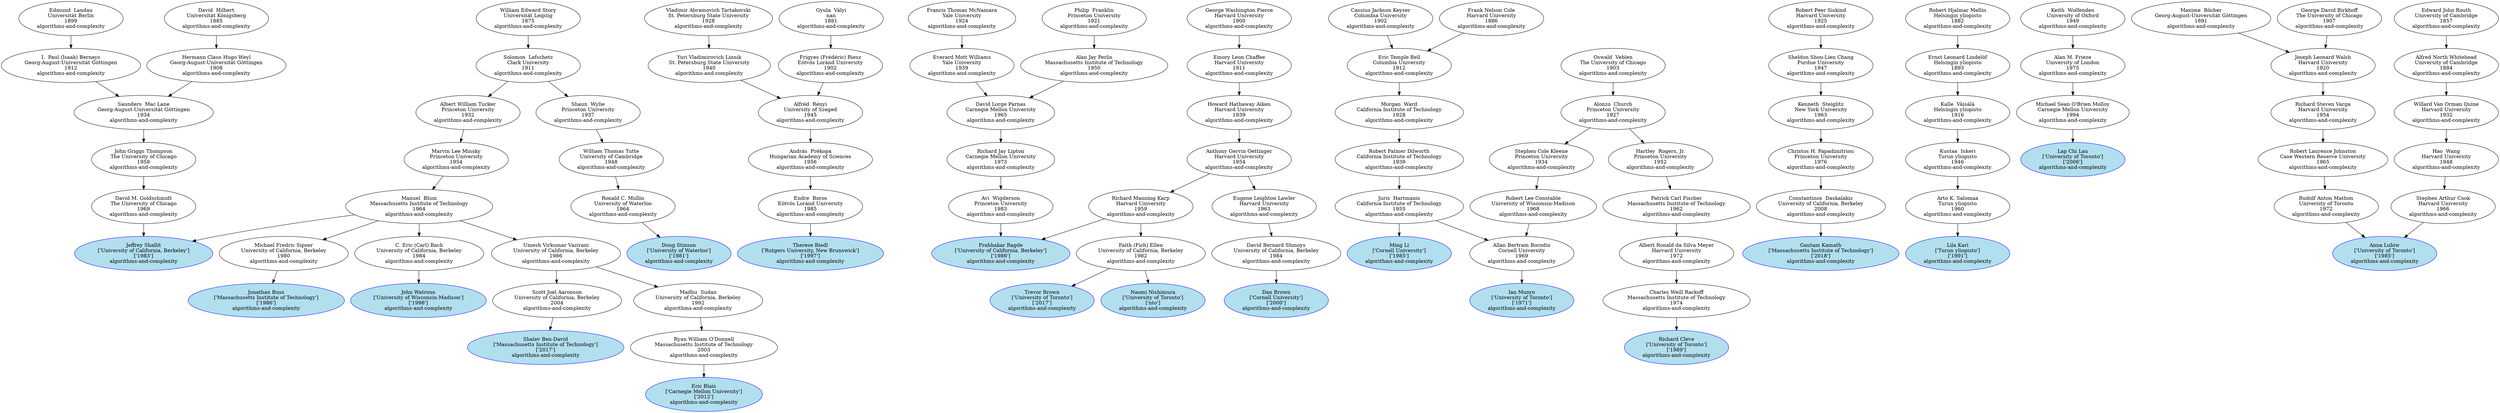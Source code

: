 digraph "Academic Genealogy for algorithms-and-complexity" {
	251553 [label="Shalev Ben-David
['Massachusetts Institute of Technology']
['2017']
algorithms-and-complexity" color=blue fillcolor=lightblue2 style=filled]
	96437 [label="Therese Biedl
['Rutgers University, New Brunswick']
['1997']
algorithms-and-complexity" color=blue fillcolor=lightblue2 style=filled]
	162538 [label="Eric Blais
['Carnegie Mellon University']
['2012']
algorithms-and-complexity" color=blue fillcolor=lightblue2 style=filled]
	45379 [label="Dan Brown
['Cornell University']
['2000']
algorithms-and-complexity" color=blue fillcolor=lightblue2 style=filled]
	252543 [label="Trevor Brown
['University of Toronto']
['2017']
algorithms-and-complexity" color=blue fillcolor=lightblue2 style=filled]
	65073 [label="Jonathan Buss
['Massachusetts Institute of Technology']
['1986']
algorithms-and-complexity" color=blue fillcolor=lightblue2 style=filled]
	81270 [label="Richard Cleve
['University of Toronto']
['1989']
algorithms-and-complexity" color=blue fillcolor=lightblue2 style=filled]
	264772 [label="Gautam Kamath
['Massachusetts Institute of Technology']
['2018']
algorithms-and-complexity" color=blue fillcolor=lightblue2 style=filled]
	20521 [label="Lila Kari
['Turun yliopisto']
['1991']
algorithms-and-complexity" color=blue fillcolor=lightblue2 style=filled]
	141559 [label="Lap Chi Lau
['University of Toronto']
['2006']
algorithms-and-complexity" color=blue fillcolor=lightblue2 style=filled]
	94793 [label="Ming Li
['Cornell University']
['1985']
algorithms-and-complexity" color=blue fillcolor=lightblue2 style=filled]
	65035 [label="Anna Lubiw
['University of Toronto']
['1985']
algorithms-and-complexity" color=blue fillcolor=lightblue2 style=filled]
	65036 [label="Ian Munro
['University of Toronto']
['1971']
algorithms-and-complexity" color=blue fillcolor=lightblue2 style=filled]
	66900 [label="Naomi Nishimura
['University of Toronto']
['nto']
algorithms-and-complexity" color=blue fillcolor=lightblue2 style=filled]
	66895 [label="Prabhakar Ragde
['University of California, Berkeley']
['1986']
algorithms-and-complexity" color=blue fillcolor=lightblue2 style=filled]
	31748 [label="Jeffrey Shallit
['University of California, Berkeley']
['1983']
algorithms-and-complexity" color=blue fillcolor=lightblue2 style=filled]
	33044 [label="Doug Stinson
['University of Waterloo']
['1981']
algorithms-and-complexity" color=blue fillcolor=lightblue2 style=filled]
	75330 [label="John Watrous
['University of Wisconsin-Madison']
['1998']
algorithms-and-complexity" color=blue fillcolor=lightblue2 style=filled]
	109495 [label="Scott Joel Aaronson
University of California, Berkeley
2004
algorithms-and-complexity"]
	96436 [label="Endre  Boros
Eötvös Loránd University
1985
algorithms-and-complexity"]
	76794 [label="Ryan William O'Donnell
Massachusetts Institute of Technology
2003
algorithms-and-complexity"]
	36705 [label="David Bernard Shmoys
University of California, Berkeley
1984
algorithms-and-complexity"]
	67145 [label="Faith (Fich) Ellen
University of California, Berkeley
1982
algorithms-and-complexity"]
	64971 [label="Michael Fredric Sipser
University of California, Berkeley
1980
algorithms-and-complexity"]
	81229 [label="Charles Weill Rackoff
Massachusetts Institute of Technology
1974
algorithms-and-complexity"]
	139732 [label="Constantinos  Daskalakis
University of California, Berkeley
2008
algorithms-and-complexity"]
	20493 [label="Arto K. Salomaa
Turun yliopisto
1960
algorithms-and-complexity"]
	40420 [label="Michael Sean O'Brien Molloy
Carnegie Mellon University
1994
algorithms-and-complexity"]
	10404 [label="Juris  Hartmanis
California Institute of Technology
1955
algorithms-and-complexity"]
	16108 [label="Rudolf Anton Mathon
University of Toronto
1972
algorithms-and-complexity"]
	14011 [label="Stephen Arthur Cook
Harvard University
1966
algorithms-and-complexity"]
	42043 [label="Allan Bertram Borodin
Cornell University
1969
algorithms-and-complexity"]
	82100 [label="Avi  Wigderson
Princeton University
1983
algorithms-and-complexity"]
	25275 [label="Richard Manning Karp
Harvard University
1959
algorithms-and-complexity"]
	13373 [label="Manuel  Blum
Massachusetts Institute of Technology
1964
algorithms-and-complexity"]
	6595 [label="David M. Goldschmidt
The University of Chicago
1969
algorithms-and-complexity"]
	33040 [label="Ronald C. Mullin
University of Waterloo
1964
algorithms-and-complexity"]
	11563 [label="C. Eric (Carl) Bach
University of California, Berkeley
1984
algorithms-and-complexity"]
	38686 [label="Umesh Virkumar Vazirani
University of California, Berkeley
1986
algorithms-and-complexity"]
	34817 [label="András  Prékopa
Hungarian Academy of Sciences
1956
algorithms-and-complexity"]
	72850 [label="Madhu  Sudan
University of California, Berkeley
1992
algorithms-and-complexity"]
	25276 [label="Eugene Leighton Lawler
Harvard University
1963
algorithms-and-complexity"]
	25184 [label="Albert Ronald da Silva Meyer
Harvard University
1972
algorithms-and-complexity"]
	46289 [label="Christos H. Papadimitriou
Princeton University
1976
algorithms-and-complexity"]
	20538 [label="Kustaa  Inkeri
Turun yliopisto
1946
algorithms-and-complexity"]
	40794 [label="Alan M. Frieze
University of London
1975
algorithms-and-complexity"]
	10395 [label="Robert Palmer Dilworth
California Institute of Technology
1939
algorithms-and-complexity"]
	44303 [label="Robert Laurence Johnston
Case Western Reserve University
1965
algorithms-and-complexity"]
	29869 [label="Hao  Wang
Harvard University
1948
algorithms-and-complexity"]
	9041 [label="Robert Lee Constable
University of Wisconsin-Madison
1968
algorithms-and-complexity"]
	69524 [label="Richard Jay Lipton
Carnegie Mellon University
1973
algorithms-and-complexity"]
	13305 [label="Anthony Gervin Oettinger
Harvard University
1954
algorithms-and-complexity"]
	6869 [label="Marvin Lee Minsky
Princeton University
1954
algorithms-and-complexity"]
	6488 [label="John Griggs Thompson
The University of Chicago
1959
algorithms-and-complexity"]
	15096 [label="William Thomas Tutte
University of Cambridge
1948
algorithms-and-complexity"]
	51155 [label="Alfréd  Rényi
University of Szeged
1945
algorithms-and-complexity"]
	13297 [label="Patrick Carl Fischer
Massachusetts Institute of Technology
1962
algorithms-and-complexity"]
	82018 [label="Kenneth  Steiglitz
New York University
1963
algorithms-and-complexity"]
	19460 [label="Kalle  Väisälä
Helsingin yliopisto
1916
algorithms-and-complexity"]
	76964 [label="Keith  Wolfenden
University of Oxford
1949
algorithms-and-complexity"]
	10385 [label="Morgan  Ward
California Institute of Technology
1928
algorithms-and-complexity"]
	2675 [label="Richard Steven Varga
Harvard University
1954
algorithms-and-complexity"]
	73831 [label="Willard Van Orman Quine
Harvard University
1932
algorithms-and-complexity"]
	8012 [label="Stephen Cole Kleene
Princeton University
1934
algorithms-and-complexity"]
	86340 [label="David Lorge Parnas
Carnegie Mellon University
1965
algorithms-and-complexity"]
	18953 [label="Howard Hathaway Aiken
Harvard University
1939
algorithms-and-complexity"]
	8581 [label="Albert William Tucker
Princeton University
1932
algorithms-and-complexity"]
	834 [label="Saunders  Mac Lane
Georg-August-Universität Göttingen
1934
algorithms-and-complexity"]
	1406 [label="Shaun  Wylie
Princeton University
1937
algorithms-and-complexity"]
	44401 [label="Yuri Vladimirovich Linnik
St. Petersburg State University
1940
algorithms-and-complexity"]
	11321 [label="Frigyes (Frédéric) Riesz
Eötvös Loránd University
1902
algorithms-and-complexity"]
	8021 [label="Hartley  Rogers, Jr.
Princeton University
1952
algorithms-and-complexity"]
	98916 [label="Sheldon Shou-Lien Chang
Purdue University
1947
algorithms-and-complexity"]
	782 [label="Ernst Leonard Lindelöf
Helsingin yliopisto
1893
algorithms-and-complexity"]
	7868 [label="Eric Temple Bell
Columbia University
1912
algorithms-and-complexity"]
	4929 [label="Joseph Leonard Walsh
Harvard University
1920
algorithms-and-complexity"]
	78732 [label="Alfred North Whitehead
University of Cambridge
1884
algorithms-and-complexity"]
	8011 [label="Alonzo  Church
Princeton University
1927
algorithms-and-complexity"]
	90571 [label="Everard Mott Williams
Yale University
1939
algorithms-and-complexity"]
	13112 [label="Alan Jay Perlis
Massachusetts Institute of Technology
1950
algorithms-and-complexity"]
	25248 [label="Emory Leon Chaffee
Harvard University
1911
algorithms-and-complexity"]
	7461 [label="Solomon  Lefschetz
Clark University
1911
algorithms-and-complexity"]
	7863 [label="I.  Paul (Isaak) Bernays
Georg-August-Universität Göttingen
1912
algorithms-and-complexity"]
	7373 [label="Hermann Claus Hugo Weyl
Georg-August-Universität Göttingen
1908
algorithms-and-complexity"]
	83078 [label="Vladimir Abramovich Tartakovski
St. Petersburg State University
1928
algorithms-and-complexity"]
	107016 [label="Gyula  Vályi
nan
1881
algorithms-and-complexity"]
	111345 [label="Robert Peer Siskind
Harvard University
1925
algorithms-and-complexity"]
	143865 [label="Robert Hjalmar Mellin
Helsingin yliopisto
1882
algorithms-and-complexity"]
	37346 [label="Cassius Jackson Keyser
Columbia University
1902
algorithms-and-complexity"]
	7611 [label="Frank Nelson Cole
Harvard University
1886
algorithms-and-complexity"]
	7431 [label="Maxime  Bôcher
Georg-August-Universität Göttingen
1891
algorithms-and-complexity"]
	5879 [label="George David Birkhoff
The University of Chicago
1907
algorithms-and-complexity"]
	101929 [label="Edward John Routh
University of Cambridge
1857
algorithms-and-complexity"]
	805 [label="Oswald  Veblen
The University of Chicago
1903
algorithms-and-complexity"]
	252402 [label="Francis Thomas McNamara
Yale University
1924
algorithms-and-complexity"]
	1488 [label="Philip  Franklin
Princeton University
1921
algorithms-and-complexity"]
	141987 [label="George Washington Pierce
Harvard University
1900
algorithms-and-complexity"]
	7451 [label="William Edward Story
Universität Leipzig
1875
algorithms-and-complexity"]
	7862 [label="Edmund  Landau
Universität Berlin
1899
algorithms-and-complexity"]
	7298 [label="David  Hilbert
Universität Königsberg
1885
algorithms-and-complexity"]
	109495 -> 251553
	96436 -> 96437
	76794 -> 162538
	36705 -> 45379
	67145 -> 252543
	64971 -> 65073
	81229 -> 81270
	139732 -> 264772
	20493 -> 20521
	40420 -> 141559
	10404 -> 94793
	16108 -> 65035
	14011 -> 65035
	42043 -> 65036
	67145 -> 66900
	82100 -> 66895
	25275 -> 66895
	13373 -> 31748
	6595 -> 31748
	33040 -> 33044
	11563 -> 75330
	38686 -> 109495
	34817 -> 96436
	72850 -> 76794
	25276 -> 36705
	25275 -> 67145
	13373 -> 64971
	25184 -> 81229
	46289 -> 139732
	20538 -> 20493
	40794 -> 40420
	10395 -> 10404
	44303 -> 16108
	29869 -> 14011
	9041 -> 42043
	10404 -> 42043
	69524 -> 82100
	13305 -> 25275
	6869 -> 13373
	6488 -> 6595
	15096 -> 33040
	13373 -> 11563
	13373 -> 38686
	51155 -> 34817
	38686 -> 72850
	13305 -> 25276
	13297 -> 25184
	82018 -> 46289
	19460 -> 20538
	76964 -> 40794
	10385 -> 10395
	2675 -> 44303
	73831 -> 29869
	8012 -> 9041
	86340 -> 69524
	18953 -> 13305
	8581 -> 6869
	834 -> 6488
	1406 -> 15096
	44401 -> 51155
	11321 -> 51155
	8021 -> 13297
	98916 -> 82018
	782 -> 19460
	7868 -> 10385
	4929 -> 2675
	78732 -> 73831
	8011 -> 8012
	90571 -> 86340
	13112 -> 86340
	25248 -> 18953
	7461 -> 8581
	7863 -> 834
	7373 -> 834
	7461 -> 1406
	83078 -> 44401
	107016 -> 11321
	8011 -> 8021
	111345 -> 98916
	143865 -> 782
	37346 -> 7868
	7611 -> 7868
	7431 -> 4929
	5879 -> 4929
	101929 -> 78732
	805 -> 8011
	252402 -> 90571
	1488 -> 13112
	141987 -> 25248
	7451 -> 7461
	7862 -> 7863
	7298 -> 7373
}
